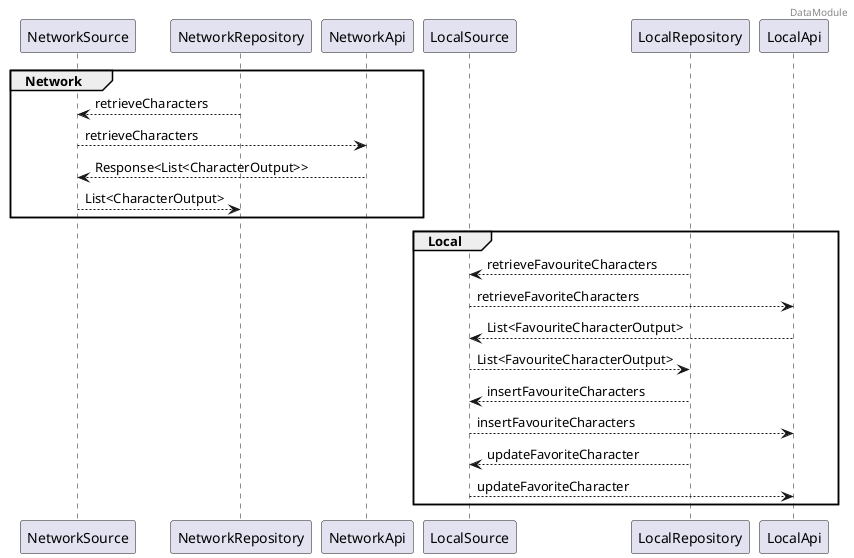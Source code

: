 @startuml APP SEQUENCE

header DataModule

group Network
    NetworkSource <-- NetworkRepository: retrieveCharacters
    NetworkApi <-- NetworkSource: retrieveCharacters
    NetworkApi --> NetworkSource: Response<List<CharacterOutput>>
    NetworkSource --> NetworkRepository: List<CharacterOutput>
end

group Local
    LocalSource <-- LocalRepository: retrieveFavouriteCharacters
    LocalApi <-- LocalSource: retrieveFavoriteCharacters
    LocalApi --> LocalSource: List<FavouriteCharacterOutput>
    LocalSource --> LocalRepository: List<FavouriteCharacterOutput>

    LocalSource <-- LocalRepository: insertFavouriteCharacters
    LocalApi <-- LocalSource: insertFavouriteCharacters
    LocalSource <-- LocalRepository: updateFavoriteCharacter
    LocalApi <-- LocalSource: updateFavoriteCharacter
end

@enduml